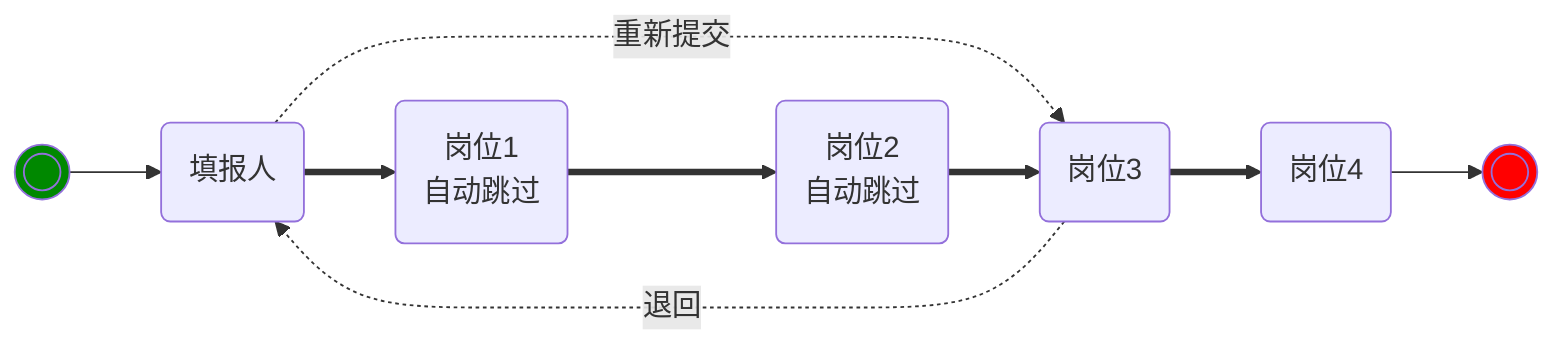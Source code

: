 flowchart LR
	classDef sc fill:#080
	classDef ec fill:#f00
	node-1 -. 重新提交 .-> node-4
	node-start((( ))):::sc
	--> node-1(填报人)
	==> node-2(岗位1\n自动跳过)
	==> node-3(岗位2\n自动跳过)
	==> node-4(岗位3)
	==> node-5(岗位4)
	--> node-end((( ))):::ec
	node-4 -. 退回 .-> node-1